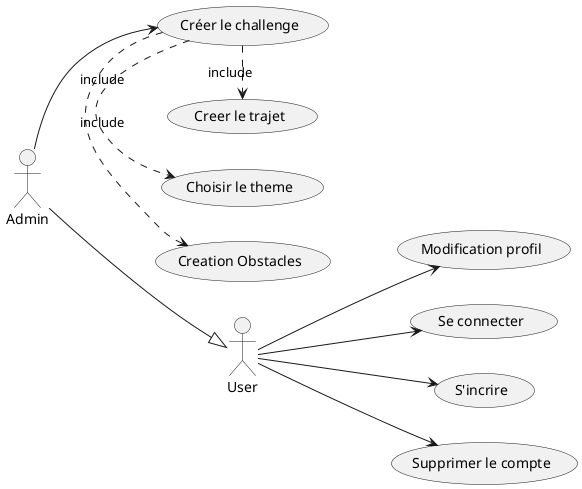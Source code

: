 @startuml web
left to right direction
actor User as user
actor Admin as admin

usecase "Créer le challenge" as createChallenge
usecase "Creation Obstacles" as createObstacle
usecase "Choisir le theme" as chooseTheme
usecase "Creer le trajet" as createPath
usecase "Modification profil" as editProfile
usecase "Se connecter" as signin
usecase "S'incrire" as signup
usecase "Supprimer le compte" as deleteAccount

admin --> createChallenge
user --> signin
user --> editProfile
user --> signup
user --> deleteAccount

createChallenge .> createObstacle : include
createChallenge .> chooseTheme : include
createChallenge .> createPath : include

user <|-up- admin
@enduml
